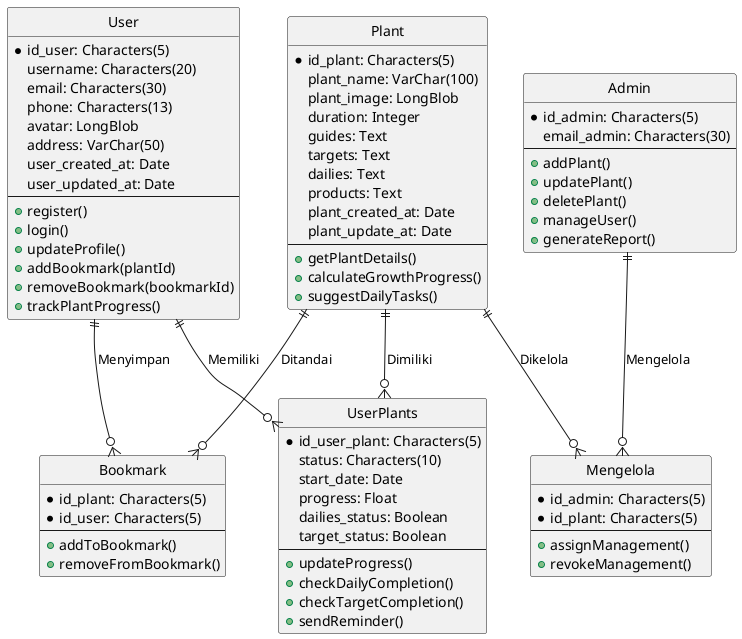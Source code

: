 @startuml

hide stereotypes
hide circle

class User {
  * id_user: Characters(5)
  username: Characters(20)
  email: Characters(30)
  phone: Characters(13)
  avatar: LongBlob
  address: VarChar(50)
  user_created_at: Date
  user_updated_at: Date
  --
  + register()
  + login()
  + updateProfile()
  + addBookmark(plantId)
  + removeBookmark(bookmarkId)
  + trackPlantProgress()
}

class Admin {
  * id_admin: Characters(5)
  email_admin: Characters(30)
  --
  + addPlant()
  + updatePlant()
  + deletePlant()
  + manageUser()
  + generateReport()
}

class Plant {
  * id_plant: Characters(5)
  plant_name: VarChar(100)
  plant_image: LongBlob
  duration: Integer
  guides: Text
  targets: Text
  dailies: Text
  products: Text
  plant_created_at: Date
  plant_update_at: Date
  --
  + getPlantDetails()
  + calculateGrowthProgress()
  + suggestDailyTasks()
}

class UserPlants {
  * id_user_plant: Characters(5)
  status: Characters(10)
  start_date: Date
  progress: Float
  dailies_status: Boolean
  target_status: Boolean
  --
  + updateProgress()
  + checkDailyCompletion()
  + checkTargetCompletion()
  + sendReminder()
}

class Bookmark {
  * id_plant: Characters(5)
  * id_user: Characters(5)
  --
  + addToBookmark()
  + removeFromBookmark()
}

class Mengelola {
  * id_admin: Characters(5)
  * id_plant: Characters(5)
  --
  + assignManagement()
  + revokeManagement()
}

' RELATIONS
User ||--o{ UserPlants : "Memiliki"
User ||--o{ Bookmark : "Menyimpan"
Plant ||--o{ UserPlants : "Dimiliki"
Plant ||--o{ Bookmark : "Ditandai"
Admin ||--o{ Mengelola : "Mengelola"
Plant ||--o{ Mengelola : "Dikelola"

@enduml